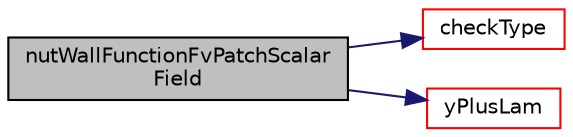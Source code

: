 digraph "nutWallFunctionFvPatchScalarField"
{
  bgcolor="transparent";
  edge [fontname="Helvetica",fontsize="10",labelfontname="Helvetica",labelfontsize="10"];
  node [fontname="Helvetica",fontsize="10",shape=record];
  rankdir="LR";
  Node1 [label="nutWallFunctionFvPatchScalar\lField",height=0.2,width=0.4,color="black", fillcolor="grey75", style="filled", fontcolor="black"];
  Node1 -> Node2 [color="midnightblue",fontsize="10",style="solid",fontname="Helvetica"];
  Node2 [label="checkType",height=0.2,width=0.4,color="red",URL="$a01730.html#ad72f1118ee25d5a9fcb73f4c5d8ea9d0",tooltip="Check the type of the patch. "];
  Node1 -> Node3 [color="midnightblue",fontsize="10",style="solid",fontname="Helvetica"];
  Node3 [label="yPlusLam",height=0.2,width=0.4,color="red",URL="$a01730.html#a072d8e2a21c590817bcbc52017a42a4a",tooltip="Calculate the Y+ at the edge of the laminar sublayer. "];
}
